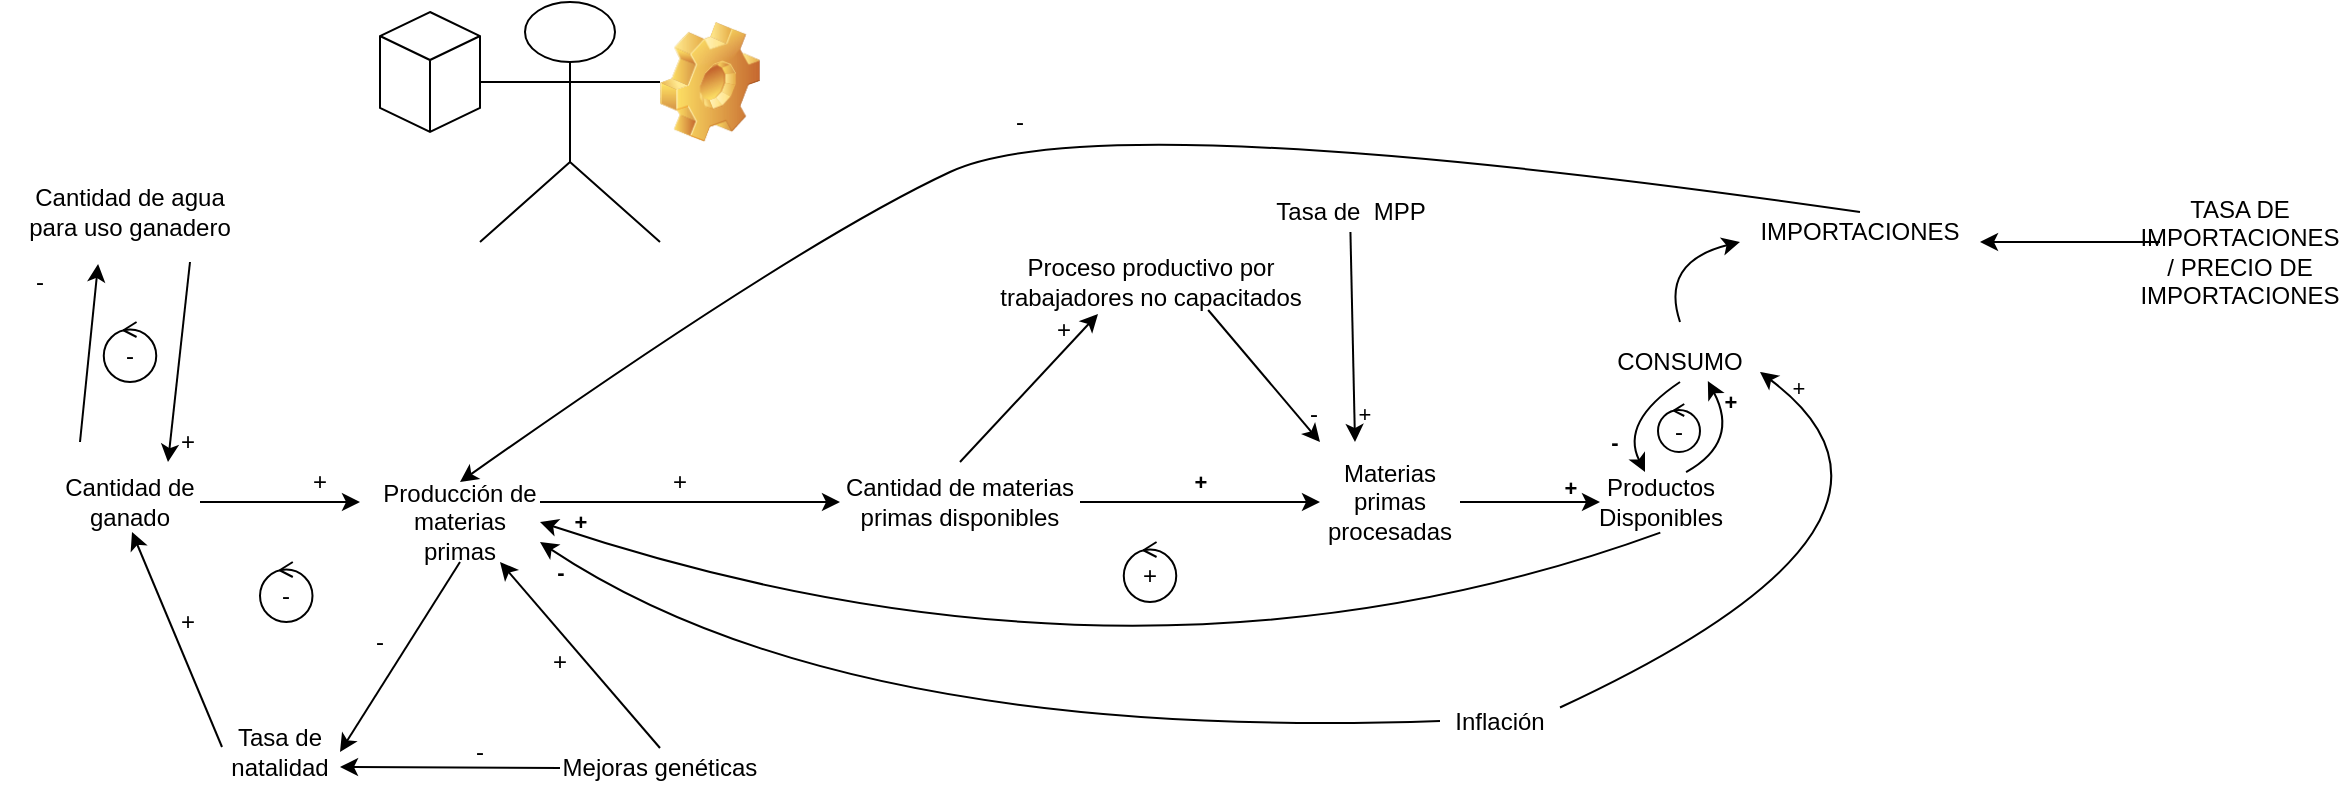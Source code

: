 <mxfile version="14.9.0" type="google"><diagram id="wKdMelUcpuZW3Q9KDhUJ" name="Page-1"><mxGraphModel dx="677" dy="340" grid="1" gridSize="10" guides="1" tooltips="1" connect="1" arrows="1" fold="1" page="1" pageScale="1" pageWidth="827" pageHeight="1169" math="0" shadow="0"><root><mxCell id="0"/><mxCell id="1" parent="0"/><mxCell id="9QEMu_2VZWjjVZERYlOh-2" value="Producción de materias primas" style="text;html=1;strokeColor=none;fillColor=none;align=center;verticalAlign=middle;whiteSpace=wrap;rounded=0;" vertex="1" parent="1"><mxGeometry x="510" y="290" width="80" height="40" as="geometry"/></mxCell><mxCell id="9QEMu_2VZWjjVZERYlOh-3" value="Cantidad de materias primas disponibles" style="text;html=1;strokeColor=none;fillColor=none;align=center;verticalAlign=middle;whiteSpace=wrap;rounded=0;" vertex="1" parent="1"><mxGeometry x="740" y="285" width="120" height="30" as="geometry"/></mxCell><mxCell id="vnaD3x3duqoowb8HALyF-1" value="" style="endArrow=classic;html=1;entryX=0;entryY=0.5;entryDx=0;entryDy=0;exitX=1;exitY=0.25;exitDx=0;exitDy=0;" edge="1" parent="1" source="9QEMu_2VZWjjVZERYlOh-2" target="9QEMu_2VZWjjVZERYlOh-3"><mxGeometry width="50" height="50" relative="1" as="geometry"><mxPoint x="610" y="300" as="sourcePoint"/><mxPoint x="660" y="240" as="targetPoint"/></mxGeometry></mxCell><mxCell id="vnaD3x3duqoowb8HALyF-2" value="+" style="text;html=1;strokeColor=none;fillColor=none;align=center;verticalAlign=middle;whiteSpace=wrap;rounded=0;" vertex="1" parent="1"><mxGeometry x="640" y="280" width="40" height="20" as="geometry"/></mxCell><mxCell id="9QEMu_2VZWjjVZERYlOh-4" value="Cantidad de ganado" style="text;html=1;strokeColor=none;fillColor=none;align=center;verticalAlign=middle;whiteSpace=wrap;rounded=0;" vertex="1" parent="1"><mxGeometry x="350" y="290" width="70" height="20" as="geometry"/></mxCell><mxCell id="vnaD3x3duqoowb8HALyF-3" value="" style="endArrow=classic;html=1;exitX=1;exitY=0.5;exitDx=0;exitDy=0;" edge="1" parent="1" source="9QEMu_2VZWjjVZERYlOh-4"><mxGeometry width="50" height="50" relative="1" as="geometry"><mxPoint x="610" y="300" as="sourcePoint"/><mxPoint x="500" y="300" as="targetPoint"/></mxGeometry></mxCell><mxCell id="vnaD3x3duqoowb8HALyF-5" value="+" style="text;html=1;strokeColor=none;fillColor=none;align=center;verticalAlign=middle;whiteSpace=wrap;rounded=0;" vertex="1" parent="1"><mxGeometry x="460" y="280" width="40" height="20" as="geometry"/></mxCell><mxCell id="vnaD3x3duqoowb8HALyF-6" value="Cantidad de agua para uso ganadero" style="text;html=1;strokeColor=none;fillColor=none;align=center;verticalAlign=middle;whiteSpace=wrap;rounded=0;" vertex="1" parent="1"><mxGeometry x="325" y="130" width="120" height="50" as="geometry"/></mxCell><mxCell id="9QEMu_2VZWjjVZERYlOh-5" value="Tasa de natalidad" style="text;html=1;strokeColor=none;fillColor=none;align=center;verticalAlign=middle;whiteSpace=wrap;rounded=0;" vertex="1" parent="1"><mxGeometry x="430" y="410" width="60" height="30" as="geometry"/></mxCell><mxCell id="9QEMu_2VZWjjVZERYlOh-6" value="" style="endArrow=classic;html=1;entryX=0.5;entryY=1;entryDx=0;entryDy=0;exitX=0;exitY=0.25;exitDx=0;exitDy=0;" edge="1" parent="1"><mxGeometry width="50" height="50" relative="1" as="geometry"><mxPoint x="431" y="422.5" as="sourcePoint"/><mxPoint x="386" y="315" as="targetPoint"/></mxGeometry></mxCell><mxCell id="9QEMu_2VZWjjVZERYlOh-7" value="" style="endArrow=classic;html=1;exitX=0.5;exitY=1;exitDx=0;exitDy=0;entryX=1;entryY=0.5;entryDx=0;entryDy=0;" edge="1" parent="1" source="9QEMu_2VZWjjVZERYlOh-2" target="9QEMu_2VZWjjVZERYlOh-5"><mxGeometry width="50" height="50" relative="1" as="geometry"><mxPoint x="390" y="360" as="sourcePoint"/><mxPoint x="620" y="470" as="targetPoint"/></mxGeometry></mxCell><mxCell id="9QEMu_2VZWjjVZERYlOh-8" value="-" style="text;html=1;strokeColor=none;fillColor=none;align=center;verticalAlign=middle;whiteSpace=wrap;rounded=0;" vertex="1" parent="1"><mxGeometry x="490" y="360" width="40" height="20" as="geometry"/></mxCell><mxCell id="nJy1sYQCTsUmi5dj-AVc-2" value="Materias primas procesadas" style="text;html=1;strokeColor=none;fillColor=none;align=center;verticalAlign=middle;whiteSpace=wrap;rounded=0;" vertex="1" parent="1"><mxGeometry x="980" y="270" width="70" height="60" as="geometry"/></mxCell><mxCell id="nJy1sYQCTsUmi5dj-AVc-3" value="" style="endArrow=classic;html=1;exitX=1;exitY=0.5;exitDx=0;exitDy=0;entryX=0;entryY=0.5;entryDx=0;entryDy=0;labelBackgroundColor=none;" edge="1" parent="1" source="9QEMu_2VZWjjVZERYlOh-3" target="nJy1sYQCTsUmi5dj-AVc-2"><mxGeometry width="50" height="50" relative="1" as="geometry"><mxPoint x="880" y="260" as="sourcePoint"/><mxPoint x="960" y="270" as="targetPoint"/></mxGeometry></mxCell><mxCell id="nJy1sYQCTsUmi5dj-AVc-4" value="&lt;b&gt;+&lt;/b&gt;" style="edgeLabel;html=1;align=center;verticalAlign=middle;resizable=0;points=[];labelBackgroundColor=none;" vertex="1" connectable="0" parent="nJy1sYQCTsUmi5dj-AVc-3"><mxGeometry x="0.536" y="-2" relative="1" as="geometry"><mxPoint x="-32" y="-12" as="offset"/></mxGeometry></mxCell><mxCell id="vnaD3x3duqoowb8HALyF-8" value="+" style="text;html=1;strokeColor=none;fillColor=none;align=center;verticalAlign=middle;whiteSpace=wrap;rounded=0;" vertex="1" parent="1"><mxGeometry x="394" y="260" width="40" height="20" as="geometry"/></mxCell><mxCell id="9QEMu_2VZWjjVZERYlOh-9" value="+" style="text;html=1;strokeColor=none;fillColor=none;align=center;verticalAlign=middle;whiteSpace=wrap;rounded=0;" vertex="1" parent="1"><mxGeometry x="394" y="350" width="40" height="20" as="geometry"/></mxCell><mxCell id="9QEMu_2VZWjjVZERYlOh-11" value="Mejoras genéticas" style="text;html=1;strokeColor=none;fillColor=none;align=center;verticalAlign=middle;whiteSpace=wrap;rounded=0;" vertex="1" parent="1"><mxGeometry x="600" y="423" width="100" height="20" as="geometry"/></mxCell><mxCell id="9QEMu_2VZWjjVZERYlOh-12" value="" style="endArrow=classic;html=1;exitX=0.5;exitY=0;exitDx=0;exitDy=0;entryX=0.75;entryY=1;entryDx=0;entryDy=0;" edge="1" parent="1" source="9QEMu_2VZWjjVZERYlOh-11" target="9QEMu_2VZWjjVZERYlOh-2"><mxGeometry width="50" height="50" relative="1" as="geometry"><mxPoint x="530" y="360" as="sourcePoint"/><mxPoint x="580" y="310" as="targetPoint"/></mxGeometry></mxCell><mxCell id="nJy1sYQCTsUmi5dj-AVc-5" value="-" style="ellipse;shape=umlControl;whiteSpace=wrap;html=1;labelBackgroundColor=none;" vertex="1" parent="1"><mxGeometry x="450" y="330" width="26.25" height="30" as="geometry"/></mxCell><mxCell id="9QEMu_2VZWjjVZERYlOh-13" value="" style="endArrow=classic;html=1;exitX=0;exitY=0.5;exitDx=0;exitDy=0;entryX=1;entryY=0.75;entryDx=0;entryDy=0;" edge="1" parent="1" source="9QEMu_2VZWjjVZERYlOh-11" target="9QEMu_2VZWjjVZERYlOh-5"><mxGeometry width="50" height="50" relative="1" as="geometry"><mxPoint x="530" y="360" as="sourcePoint"/><mxPoint x="580" y="310" as="targetPoint"/></mxGeometry></mxCell><mxCell id="9QEMu_2VZWjjVZERYlOh-15" value="-" style="text;html=1;strokeColor=none;fillColor=none;align=center;verticalAlign=middle;whiteSpace=wrap;rounded=0;" vertex="1" parent="1"><mxGeometry x="540" y="415" width="40" height="20" as="geometry"/></mxCell><mxCell id="9QEMu_2VZWjjVZERYlOh-16" value="+" style="text;html=1;strokeColor=none;fillColor=none;align=center;verticalAlign=middle;whiteSpace=wrap;rounded=0;" vertex="1" parent="1"><mxGeometry x="580" y="370" width="40" height="20" as="geometry"/></mxCell><mxCell id="dxS9qyqpegMyYFU5Atg7-3" value="CONSUMO" style="text;html=1;strokeColor=none;fillColor=none;align=center;verticalAlign=middle;whiteSpace=wrap;rounded=0;" vertex="1" parent="1"><mxGeometry x="1120" y="220" width="80" height="20" as="geometry"/></mxCell><mxCell id="nJy1sYQCTsUmi5dj-AVc-8" value="Productos&lt;br&gt;Disponibles" style="text;html=1;align=center;verticalAlign=middle;resizable=0;points=[];autosize=1;strokeColor=none;" vertex="1" parent="1"><mxGeometry x="1110" y="285" width="80" height="30" as="geometry"/></mxCell><mxCell id="vnaD3x3duqoowb8HALyF-18" value="-" style="ellipse;shape=umlControl;whiteSpace=wrap;html=1;labelBackgroundColor=none;" vertex="1" parent="1"><mxGeometry x="371.88" y="210" width="26.25" height="30" as="geometry"/></mxCell><mxCell id="nJy1sYQCTsUmi5dj-AVc-9" value="" style="endArrow=classic;html=1;labelBackgroundColor=none;exitX=1;exitY=0.5;exitDx=0;exitDy=0;" edge="1" parent="1" source="nJy1sYQCTsUmi5dj-AVc-2"><mxGeometry width="50" height="50" relative="1" as="geometry"><mxPoint x="1030" y="410" as="sourcePoint"/><mxPoint x="1120" y="300" as="targetPoint"/></mxGeometry></mxCell><mxCell id="nJy1sYQCTsUmi5dj-AVc-10" value="&lt;b&gt;+&lt;/b&gt;" style="edgeLabel;html=1;align=center;verticalAlign=middle;resizable=0;points=[];labelBackgroundColor=none;" vertex="1" connectable="0" parent="nJy1sYQCTsUmi5dj-AVc-9"><mxGeometry x="0.367" y="1" relative="1" as="geometry"><mxPoint x="7" y="-6" as="offset"/></mxGeometry></mxCell><mxCell id="nJy1sYQCTsUmi5dj-AVc-12" value="" style="endArrow=classic;html=1;labelBackgroundColor=none;entryX=1;entryY=0.5;entryDx=0;entryDy=0;exitX=0.502;exitY=1.01;exitDx=0;exitDy=0;exitPerimeter=0;curved=1;" edge="1" parent="1" source="nJy1sYQCTsUmi5dj-AVc-8" target="9QEMu_2VZWjjVZERYlOh-2"><mxGeometry width="50" height="50" relative="1" as="geometry"><mxPoint x="1150" y="360" as="sourcePoint"/><mxPoint x="820" y="320" as="targetPoint"/><Array as="points"><mxPoint x="890" y="410"/></Array></mxGeometry></mxCell><mxCell id="nJy1sYQCTsUmi5dj-AVc-13" value="&lt;b&gt;+&lt;/b&gt;" style="edgeLabel;html=1;align=center;verticalAlign=middle;resizable=0;points=[];labelBackgroundColor=none;" vertex="1" connectable="0" parent="nJy1sYQCTsUmi5dj-AVc-12"><mxGeometry x="0.877" relative="1" as="geometry"><mxPoint x="-15" y="-12" as="offset"/></mxGeometry></mxCell><mxCell id="etgs3-jJY3kZIyzzxmEc-1" value="" style="shape=image;html=1;verticalLabelPosition=bottom;verticalAlign=top;imageAspect=0;image=img/clipart/Gear_128x128.png" vertex="1" parent="1"><mxGeometry x="650" y="60" width="50" height="60" as="geometry"/></mxCell><mxCell id="nJy1sYQCTsUmi5dj-AVc-14" value="+" style="ellipse;shape=umlControl;whiteSpace=wrap;html=1;labelBackgroundColor=none;" vertex="1" parent="1"><mxGeometry x="881.88" y="320" width="26.25" height="30" as="geometry"/></mxCell><mxCell id="etgs3-jJY3kZIyzzxmEc-2" value="Proceso productivo por &lt;br&gt;trabajadores no capacitados" style="text;html=1;align=center;verticalAlign=middle;resizable=0;points=[];autosize=1;strokeColor=none;" vertex="1" parent="1"><mxGeometry x="810.01" y="175" width="170" height="30" as="geometry"/></mxCell><mxCell id="dxS9qyqpegMyYFU5Atg7-13" value="" style="endArrow=classic;html=1;curved=1;" edge="1" parent="1"><mxGeometry width="50" height="50" relative="1" as="geometry"><mxPoint x="1160" y="210" as="sourcePoint"/><mxPoint x="1190" y="170" as="targetPoint"/><Array as="points"><mxPoint x="1150" y="180"/></Array></mxGeometry></mxCell><mxCell id="vnaD3x3duqoowb8HALyF-20" value="&lt;div&gt;&lt;br&gt;&lt;/div&gt;&lt;div&gt;&lt;br&gt;&lt;/div&gt;" style="shape=umlActor;verticalLabelPosition=bottom;verticalAlign=top;html=1;outlineConnect=0;" vertex="1" parent="1"><mxGeometry x="560" y="50" width="90" height="120" as="geometry"/></mxCell><mxCell id="etgs3-jJY3kZIyzzxmEc-3" value="" style="endArrow=classic;html=1;entryX=0.347;entryY=1.033;entryDx=0;entryDy=0;entryPerimeter=0;" edge="1" parent="1" target="etgs3-jJY3kZIyzzxmEc-2"><mxGeometry width="50" height="50" relative="1" as="geometry"><mxPoint x="800" y="280" as="sourcePoint"/><mxPoint x="820" y="220" as="targetPoint"/></mxGeometry></mxCell><mxCell id="etgs3-jJY3kZIyzzxmEc-4" value="" style="endArrow=classic;html=1;entryX=0;entryY=0;entryDx=0;entryDy=0;exitX=0.671;exitY=0.967;exitDx=0;exitDy=0;exitPerimeter=0;" edge="1" parent="1" source="etgs3-jJY3kZIyzzxmEc-2" target="nJy1sYQCTsUmi5dj-AVc-2"><mxGeometry width="50" height="50" relative="1" as="geometry"><mxPoint x="920" y="230" as="sourcePoint"/><mxPoint x="970" y="180" as="targetPoint"/></mxGeometry></mxCell><mxCell id="nJy1sYQCTsUmi5dj-AVc-16" value="Tasa de&amp;nbsp; MPP" style="text;html=1;align=center;verticalAlign=middle;resizable=0;points=[];autosize=1;strokeColor=none;" vertex="1" parent="1"><mxGeometry x="950" y="145" width="90" height="20" as="geometry"/></mxCell><mxCell id="nJy1sYQCTsUmi5dj-AVc-18" value="" style="endArrow=classic;html=1;labelBackgroundColor=none;entryX=0.25;entryY=0;entryDx=0;entryDy=0;" edge="1" parent="1" source="nJy1sYQCTsUmi5dj-AVc-16" target="nJy1sYQCTsUmi5dj-AVc-2"><mxGeometry width="50" height="50" relative="1" as="geometry"><mxPoint x="1020" y="260" as="sourcePoint"/><mxPoint x="1070" y="210" as="targetPoint"/></mxGeometry></mxCell><mxCell id="nJy1sYQCTsUmi5dj-AVc-19" value="+" style="edgeLabel;html=1;align=center;verticalAlign=middle;resizable=0;points=[];labelBackgroundColor=none;" vertex="1" connectable="0" parent="nJy1sYQCTsUmi5dj-AVc-18"><mxGeometry x="0.383" relative="1" as="geometry"><mxPoint x="5" y="18" as="offset"/></mxGeometry></mxCell><mxCell id="dxS9qyqpegMyYFU5Atg7-14" value="IMPORTACIONES" style="text;html=1;strokeColor=none;fillColor=none;align=center;verticalAlign=middle;whiteSpace=wrap;rounded=0;" vertex="1" parent="1"><mxGeometry x="1230" y="155" width="40" height="20" as="geometry"/></mxCell><mxCell id="etgs3-jJY3kZIyzzxmEc-8" value="+" style="text;html=1;strokeColor=none;fillColor=none;align=center;verticalAlign=middle;whiteSpace=wrap;rounded=0;" vertex="1" parent="1"><mxGeometry x="832" y="204" width="40" height="20" as="geometry"/></mxCell><mxCell id="etgs3-jJY3kZIyzzxmEc-10" value="-" style="text;html=1;strokeColor=none;fillColor=none;align=center;verticalAlign=middle;whiteSpace=wrap;rounded=0;" vertex="1" parent="1"><mxGeometry x="957" y="246" width="40" height="20" as="geometry"/></mxCell><mxCell id="vnaD3x3duqoowb8HALyF-27" value="" style="html=1;whiteSpace=wrap;shape=isoCube2;backgroundOutline=1;isoAngle=15;" vertex="1" parent="1"><mxGeometry x="510" y="55" width="50" height="60" as="geometry"/></mxCell><mxCell id="nJy1sYQCTsUmi5dj-AVc-24" value="" style="endArrow=classic;html=1;labelBackgroundColor=none;exitX=1;exitY=0.25;exitDx=0;exitDy=0;entryX=1;entryY=0.75;entryDx=0;entryDy=0;curved=1;" edge="1" parent="1" source="nJy1sYQCTsUmi5dj-AVc-25" target="dxS9qyqpegMyYFU5Atg7-3"><mxGeometry width="50" height="50" relative="1" as="geometry"><mxPoint x="1225" y="360" as="sourcePoint"/><mxPoint x="860" y="210" as="targetPoint"/><Array as="points"><mxPoint x="1300" y="310"/></Array></mxGeometry></mxCell><mxCell id="nJy1sYQCTsUmi5dj-AVc-30" value="+" style="edgeLabel;html=1;align=center;verticalAlign=middle;resizable=0;points=[];labelBackgroundColor=none;" vertex="1" connectable="0" parent="nJy1sYQCTsUmi5dj-AVc-24"><mxGeometry x="0.705" y="1" relative="1" as="geometry"><mxPoint x="-21" y="-24" as="offset"/></mxGeometry></mxCell><mxCell id="nJy1sYQCTsUmi5dj-AVc-25" value="Inflación" style="text;html=1;strokeColor=none;fillColor=none;align=center;verticalAlign=middle;whiteSpace=wrap;rounded=0;labelBackgroundColor=none;" vertex="1" parent="1"><mxGeometry x="1040" y="396" width="60" height="27" as="geometry"/></mxCell><mxCell id="nJy1sYQCTsUmi5dj-AVc-27" value="" style="endArrow=classic;html=1;labelBackgroundColor=none;exitX=0;exitY=0.5;exitDx=0;exitDy=0;entryX=1;entryY=0.75;entryDx=0;entryDy=0;curved=1;" edge="1" parent="1" source="nJy1sYQCTsUmi5dj-AVc-25" target="9QEMu_2VZWjjVZERYlOh-2"><mxGeometry width="50" height="50" relative="1" as="geometry"><mxPoint x="832" y="420" as="sourcePoint"/><mxPoint x="882" y="370" as="targetPoint"/><Array as="points"><mxPoint x="740" y="420"/></Array></mxGeometry></mxCell><mxCell id="nJy1sYQCTsUmi5dj-AVc-28" value="&lt;b&gt;-&lt;/b&gt;" style="edgeLabel;html=1;align=center;verticalAlign=middle;resizable=0;points=[];labelBackgroundColor=none;" vertex="1" connectable="0" parent="nJy1sYQCTsUmi5dj-AVc-27"><mxGeometry x="0.811" relative="1" as="geometry"><mxPoint x="-28" y="-10" as="offset"/></mxGeometry></mxCell><mxCell id="9QEMu_2VZWjjVZERYlOh-18" value="" style="curved=1;endArrow=classic;html=1;entryX=0.5;entryY=0;entryDx=0;entryDy=0;exitX=0.5;exitY=0;exitDx=0;exitDy=0;" edge="1" parent="1" source="dxS9qyqpegMyYFU5Atg7-14" target="9QEMu_2VZWjjVZERYlOh-2"><mxGeometry width="50" height="50" relative="1" as="geometry"><mxPoint x="780" y="360" as="sourcePoint"/><mxPoint x="830" y="310" as="targetPoint"/><Array as="points"><mxPoint x="870" y="100"/><mxPoint x="720" y="170"/></Array></mxGeometry></mxCell><mxCell id="9QEMu_2VZWjjVZERYlOh-19" value="-" style="text;html=1;strokeColor=none;fillColor=none;align=center;verticalAlign=middle;whiteSpace=wrap;rounded=0;" vertex="1" parent="1"><mxGeometry x="810.01" y="100" width="40" height="20" as="geometry"/></mxCell><mxCell id="dxS9qyqpegMyYFU5Atg7-16" value="" style="endArrow=classic;html=1;" edge="1" parent="1"><mxGeometry width="50" height="50" relative="1" as="geometry"><mxPoint x="1400" y="170" as="sourcePoint"/><mxPoint x="1310" y="170" as="targetPoint"/></mxGeometry></mxCell><mxCell id="dxS9qyqpegMyYFU5Atg7-17" value="TASA DE IMPORTACIONES / PRECIO DE IMPORTACIONES" style="text;html=1;strokeColor=none;fillColor=none;align=center;verticalAlign=middle;whiteSpace=wrap;rounded=0;" vertex="1" parent="1"><mxGeometry x="1420" y="165" width="40" height="20" as="geometry"/></mxCell><mxCell id="vnaD3x3duqoowb8HALyF-30" value="" style="endArrow=classic;html=1;entryX=0.25;entryY=1;entryDx=0;entryDy=0;exitX=0.75;exitY=1;exitDx=0;exitDy=0;" edge="1" parent="1" source="vnaD3x3duqoowb8HALyF-6" target="vnaD3x3duqoowb8HALyF-8"><mxGeometry width="50" height="50" relative="1" as="geometry"><mxPoint x="394" y="175" as="sourcePoint"/><mxPoint x="375" y="204" as="targetPoint"/><Array as="points"/></mxGeometry></mxCell><mxCell id="nJy1sYQCTsUmi5dj-AVc-35" value="" style="endArrow=classic;html=1;labelBackgroundColor=none;exitX=0.5;exitY=1;exitDx=0;exitDy=0;curved=1;" edge="1" parent="1" source="dxS9qyqpegMyYFU5Atg7-3" target="nJy1sYQCTsUmi5dj-AVc-8"><mxGeometry width="50" height="50" relative="1" as="geometry"><mxPoint x="1080" y="255" as="sourcePoint"/><mxPoint x="1130" y="205" as="targetPoint"/><Array as="points"><mxPoint x="1130" y="260"/></Array></mxGeometry></mxCell><mxCell id="nJy1sYQCTsUmi5dj-AVc-36" value="&lt;b&gt;-&lt;/b&gt;" style="edgeLabel;html=1;align=center;verticalAlign=middle;resizable=0;points=[];labelBackgroundColor=none;" vertex="1" connectable="0" parent="nJy1sYQCTsUmi5dj-AVc-35"><mxGeometry x="0.171" y="4" relative="1" as="geometry"><mxPoint x="-7" y="10" as="offset"/></mxGeometry></mxCell><mxCell id="nJy1sYQCTsUmi5dj-AVc-37" value="" style="endArrow=classic;html=1;labelBackgroundColor=none;exitX=0.663;exitY=0.002;exitDx=0;exitDy=0;exitPerimeter=0;entryX=0.674;entryY=0.975;entryDx=0;entryDy=0;curved=1;entryPerimeter=0;" edge="1" parent="1" source="nJy1sYQCTsUmi5dj-AVc-8" target="dxS9qyqpegMyYFU5Atg7-3"><mxGeometry width="50" height="50" relative="1" as="geometry"><mxPoint x="1160" y="310" as="sourcePoint"/><mxPoint x="1210" y="260" as="targetPoint"/><Array as="points"><mxPoint x="1190" y="270"/></Array></mxGeometry></mxCell><mxCell id="nJy1sYQCTsUmi5dj-AVc-38" value="&lt;b&gt;+&lt;/b&gt;" style="edgeLabel;html=1;align=center;verticalAlign=middle;resizable=0;points=[];labelBackgroundColor=none;" vertex="1" connectable="0" parent="nJy1sYQCTsUmi5dj-AVc-37"><mxGeometry x="0.354" y="3" relative="1" as="geometry"><mxPoint x="4" y="-10" as="offset"/></mxGeometry></mxCell><mxCell id="nJy1sYQCTsUmi5dj-AVc-39" value="-" style="ellipse;shape=umlControl;whiteSpace=wrap;html=1;labelBackgroundColor=none;" vertex="1" parent="1"><mxGeometry x="1149" y="251" width="21" height="24" as="geometry"/></mxCell><mxCell id="vnaD3x3duqoowb8HALyF-31" value="" style="endArrow=classic;html=1;entryX=0.367;entryY=1.02;entryDx=0;entryDy=0;entryPerimeter=0;" edge="1" parent="1" target="vnaD3x3duqoowb8HALyF-6"><mxGeometry width="50" height="50" relative="1" as="geometry"><mxPoint x="360" y="270" as="sourcePoint"/><mxPoint x="370" y="240" as="targetPoint"/></mxGeometry></mxCell><mxCell id="vnaD3x3duqoowb8HALyF-32" value="-" style="text;html=1;strokeColor=none;fillColor=none;align=center;verticalAlign=middle;whiteSpace=wrap;rounded=0;" vertex="1" parent="1"><mxGeometry x="320" y="180" width="40" height="20" as="geometry"/></mxCell></root></mxGraphModel></diagram></mxfile>